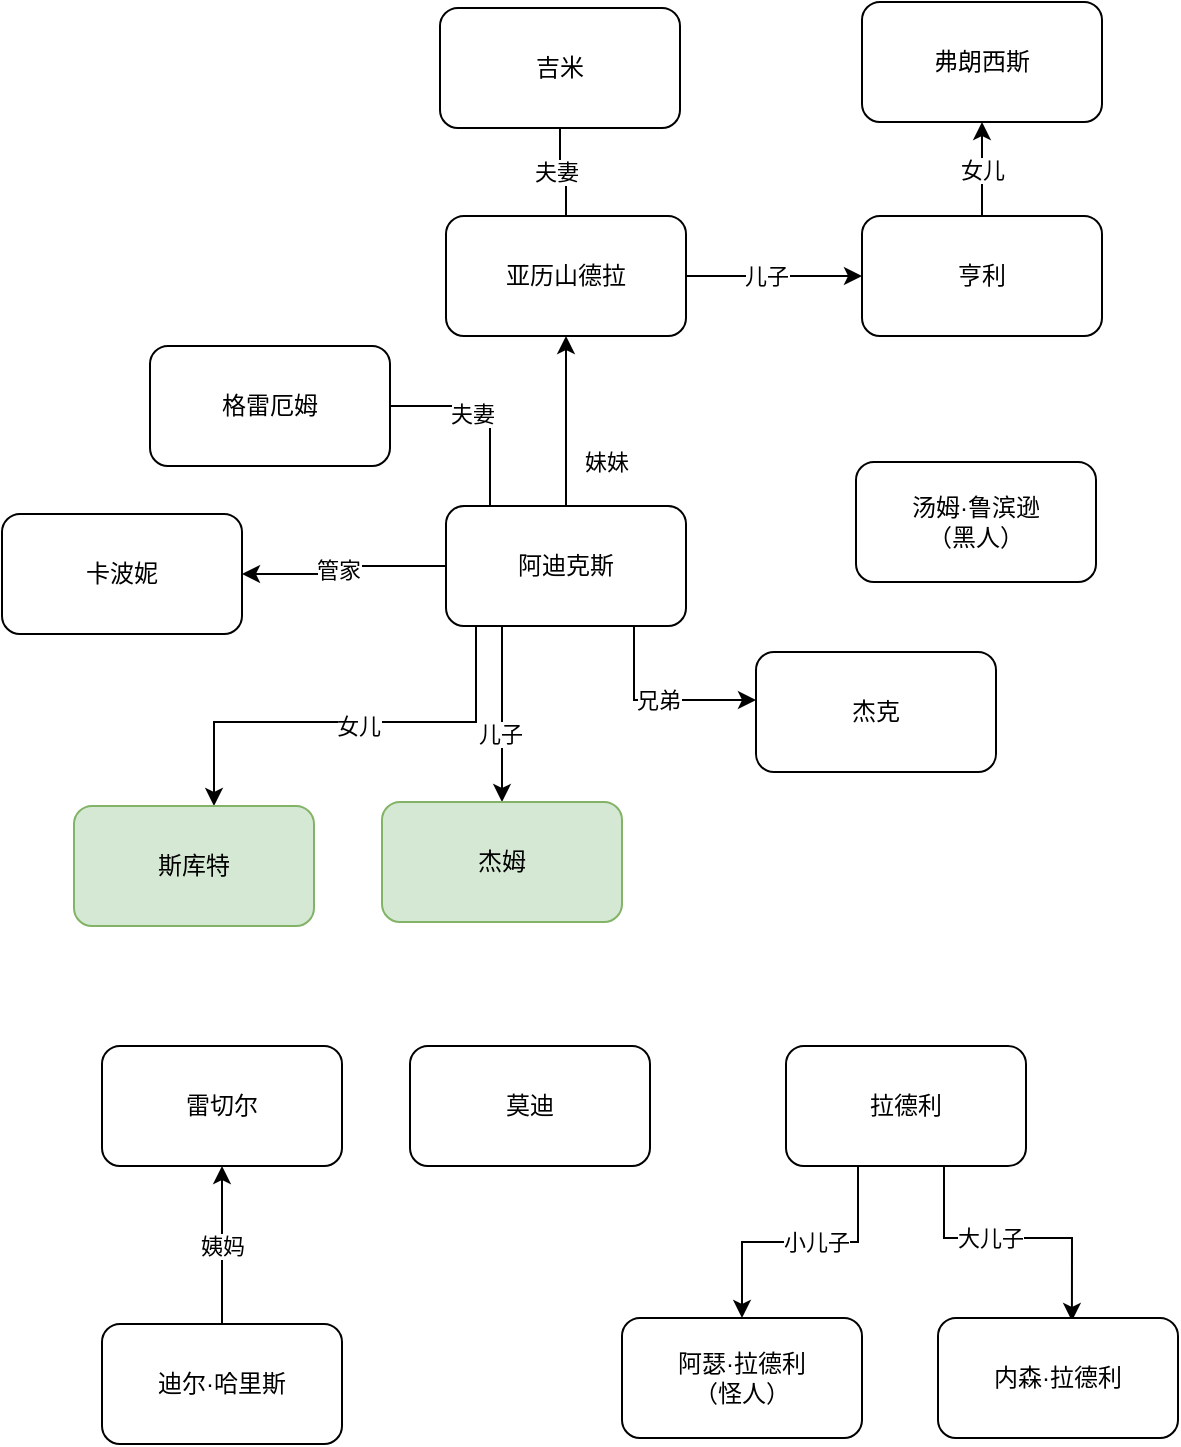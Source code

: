<mxfile version="17.0.0" type="github">
  <diagram id="kwEa-XvYPqHJNM9P5Y8y" name="Page-1">
    <mxGraphModel dx="2079" dy="808" grid="0" gridSize="10" guides="1" tooltips="1" connect="1" arrows="1" fold="1" page="1" pageScale="1" pageWidth="827" pageHeight="1169" math="0" shadow="0">
      <root>
        <mxCell id="0" />
        <mxCell id="1" parent="0" />
        <mxCell id="xIzXu2N2-aK4Hv0oXQ2q-3" value="" style="edgeStyle=orthogonalEdgeStyle;rounded=0;orthogonalLoop=1;jettySize=auto;html=1;" edge="1" parent="1" source="xIzXu2N2-aK4Hv0oXQ2q-1" target="xIzXu2N2-aK4Hv0oXQ2q-2">
          <mxGeometry relative="1" as="geometry">
            <Array as="points">
              <mxPoint x="224" y="406" />
              <mxPoint x="93" y="406" />
            </Array>
          </mxGeometry>
        </mxCell>
        <mxCell id="xIzXu2N2-aK4Hv0oXQ2q-7" value="女儿" style="edgeLabel;html=1;align=center;verticalAlign=middle;resizable=0;points=[];" vertex="1" connectable="0" parent="xIzXu2N2-aK4Hv0oXQ2q-3">
          <mxGeometry x="-0.025" y="2" relative="1" as="geometry">
            <mxPoint as="offset" />
          </mxGeometry>
        </mxCell>
        <mxCell id="xIzXu2N2-aK4Hv0oXQ2q-5" value="" style="edgeStyle=orthogonalEdgeStyle;rounded=0;orthogonalLoop=1;jettySize=auto;html=1;endArrow=none;endFill=0;" edge="1" parent="1" source="xIzXu2N2-aK4Hv0oXQ2q-1" target="xIzXu2N2-aK4Hv0oXQ2q-4">
          <mxGeometry relative="1" as="geometry">
            <Array as="points">
              <mxPoint x="231" y="248" />
            </Array>
          </mxGeometry>
        </mxCell>
        <mxCell id="xIzXu2N2-aK4Hv0oXQ2q-6" value="夫妻" style="edgeLabel;html=1;align=center;verticalAlign=middle;resizable=0;points=[];" vertex="1" connectable="0" parent="xIzXu2N2-aK4Hv0oXQ2q-5">
          <mxGeometry x="0.25" y="1" relative="1" as="geometry">
            <mxPoint x="3" y="3" as="offset" />
          </mxGeometry>
        </mxCell>
        <mxCell id="xIzXu2N2-aK4Hv0oXQ2q-12" value="" style="edgeStyle=orthogonalEdgeStyle;rounded=0;orthogonalLoop=1;jettySize=auto;html=1;endArrow=classic;endFill=1;" edge="1" parent="1" source="xIzXu2N2-aK4Hv0oXQ2q-1" target="xIzXu2N2-aK4Hv0oXQ2q-11">
          <mxGeometry relative="1" as="geometry" />
        </mxCell>
        <mxCell id="xIzXu2N2-aK4Hv0oXQ2q-13" value="妹妹" style="edgeLabel;html=1;align=center;verticalAlign=middle;resizable=0;points=[];" vertex="1" connectable="0" parent="xIzXu2N2-aK4Hv0oXQ2q-12">
          <mxGeometry x="-0.406" y="3" relative="1" as="geometry">
            <mxPoint x="23" y="3" as="offset" />
          </mxGeometry>
        </mxCell>
        <mxCell id="xIzXu2N2-aK4Hv0oXQ2q-24" value="" style="edgeStyle=orthogonalEdgeStyle;rounded=0;orthogonalLoop=1;jettySize=auto;html=1;endArrow=classic;endFill=1;" edge="1" parent="1" source="xIzXu2N2-aK4Hv0oXQ2q-1" target="xIzXu2N2-aK4Hv0oXQ2q-23">
          <mxGeometry relative="1" as="geometry">
            <Array as="points">
              <mxPoint x="303" y="395" />
            </Array>
          </mxGeometry>
        </mxCell>
        <mxCell id="xIzXu2N2-aK4Hv0oXQ2q-25" value="兄弟" style="edgeLabel;html=1;align=center;verticalAlign=middle;resizable=0;points=[];" vertex="1" connectable="0" parent="xIzXu2N2-aK4Hv0oXQ2q-24">
          <mxGeometry x="0.15" y="-3" relative="1" as="geometry">
            <mxPoint x="-8" y="-3" as="offset" />
          </mxGeometry>
        </mxCell>
        <mxCell id="xIzXu2N2-aK4Hv0oXQ2q-27" style="edgeStyle=orthogonalEdgeStyle;rounded=0;orthogonalLoop=1;jettySize=auto;html=1;entryX=1;entryY=0.5;entryDx=0;entryDy=0;endArrow=classic;endFill=1;" edge="1" parent="1" source="xIzXu2N2-aK4Hv0oXQ2q-1" target="xIzXu2N2-aK4Hv0oXQ2q-26">
          <mxGeometry relative="1" as="geometry" />
        </mxCell>
        <mxCell id="xIzXu2N2-aK4Hv0oXQ2q-28" value="管家" style="edgeLabel;html=1;align=center;verticalAlign=middle;resizable=0;points=[];" vertex="1" connectable="0" parent="xIzXu2N2-aK4Hv0oXQ2q-27">
          <mxGeometry x="0.103" y="-2" relative="1" as="geometry">
            <mxPoint as="offset" />
          </mxGeometry>
        </mxCell>
        <mxCell id="xIzXu2N2-aK4Hv0oXQ2q-42" style="edgeStyle=orthogonalEdgeStyle;rounded=0;orthogonalLoop=1;jettySize=auto;html=1;entryX=0.5;entryY=0;entryDx=0;entryDy=0;startArrow=none;startFill=0;endArrow=classic;endFill=1;" edge="1" parent="1" source="xIzXu2N2-aK4Hv0oXQ2q-1" target="xIzXu2N2-aK4Hv0oXQ2q-8">
          <mxGeometry relative="1" as="geometry">
            <Array as="points">
              <mxPoint x="237" y="381" />
              <mxPoint x="237" y="381" />
            </Array>
          </mxGeometry>
        </mxCell>
        <mxCell id="xIzXu2N2-aK4Hv0oXQ2q-43" value="儿子" style="edgeLabel;html=1;align=center;verticalAlign=middle;resizable=0;points=[];" vertex="1" connectable="0" parent="xIzXu2N2-aK4Hv0oXQ2q-42">
          <mxGeometry x="0.227" y="-1" relative="1" as="geometry">
            <mxPoint as="offset" />
          </mxGeometry>
        </mxCell>
        <mxCell id="xIzXu2N2-aK4Hv0oXQ2q-1" value="阿迪克斯" style="rounded=1;whiteSpace=wrap;html=1;" vertex="1" parent="1">
          <mxGeometry x="209" y="298" width="120" height="60" as="geometry" />
        </mxCell>
        <mxCell id="xIzXu2N2-aK4Hv0oXQ2q-2" value="斯库特" style="rounded=1;whiteSpace=wrap;html=1;fillColor=#d5e8d4;strokeColor=#82b366;" vertex="1" parent="1">
          <mxGeometry x="23" y="448" width="120" height="60" as="geometry" />
        </mxCell>
        <mxCell id="xIzXu2N2-aK4Hv0oXQ2q-4" value="格雷厄姆" style="rounded=1;whiteSpace=wrap;html=1;" vertex="1" parent="1">
          <mxGeometry x="61" y="218" width="120" height="60" as="geometry" />
        </mxCell>
        <mxCell id="xIzXu2N2-aK4Hv0oXQ2q-8" value="杰姆" style="rounded=1;whiteSpace=wrap;html=1;fillColor=#d5e8d4;strokeColor=#82b366;" vertex="1" parent="1">
          <mxGeometry x="177" y="446" width="120" height="60" as="geometry" />
        </mxCell>
        <mxCell id="xIzXu2N2-aK4Hv0oXQ2q-15" value="" style="edgeStyle=orthogonalEdgeStyle;rounded=0;orthogonalLoop=1;jettySize=auto;html=1;endArrow=none;endFill=0;" edge="1" parent="1" source="xIzXu2N2-aK4Hv0oXQ2q-11" target="xIzXu2N2-aK4Hv0oXQ2q-14">
          <mxGeometry relative="1" as="geometry" />
        </mxCell>
        <mxCell id="xIzXu2N2-aK4Hv0oXQ2q-16" value="夫妻" style="edgeLabel;html=1;align=center;verticalAlign=middle;resizable=0;points=[];" vertex="1" connectable="0" parent="xIzXu2N2-aK4Hv0oXQ2q-15">
          <mxGeometry x="0.1" y="1" relative="1" as="geometry">
            <mxPoint x="-1" y="1" as="offset" />
          </mxGeometry>
        </mxCell>
        <mxCell id="xIzXu2N2-aK4Hv0oXQ2q-18" value="" style="edgeStyle=orthogonalEdgeStyle;rounded=0;orthogonalLoop=1;jettySize=auto;html=1;endArrow=classic;endFill=1;entryX=0;entryY=0.5;entryDx=0;entryDy=0;exitX=1;exitY=0.5;exitDx=0;exitDy=0;" edge="1" parent="1" source="xIzXu2N2-aK4Hv0oXQ2q-11" target="xIzXu2N2-aK4Hv0oXQ2q-17">
          <mxGeometry relative="1" as="geometry">
            <Array as="points">
              <mxPoint x="412" y="183" />
            </Array>
          </mxGeometry>
        </mxCell>
        <mxCell id="xIzXu2N2-aK4Hv0oXQ2q-19" value="儿子" style="edgeLabel;html=1;align=center;verticalAlign=middle;resizable=0;points=[];" vertex="1" connectable="0" parent="xIzXu2N2-aK4Hv0oXQ2q-18">
          <mxGeometry x="0.111" y="4" relative="1" as="geometry">
            <mxPoint x="-9" y="4" as="offset" />
          </mxGeometry>
        </mxCell>
        <mxCell id="xIzXu2N2-aK4Hv0oXQ2q-11" value="亚历山德拉" style="rounded=1;whiteSpace=wrap;html=1;" vertex="1" parent="1">
          <mxGeometry x="209" y="153" width="120" height="60" as="geometry" />
        </mxCell>
        <mxCell id="xIzXu2N2-aK4Hv0oXQ2q-14" value="吉米" style="rounded=1;whiteSpace=wrap;html=1;" vertex="1" parent="1">
          <mxGeometry x="206" y="49" width="120" height="60" as="geometry" />
        </mxCell>
        <mxCell id="xIzXu2N2-aK4Hv0oXQ2q-21" value="" style="edgeStyle=orthogonalEdgeStyle;rounded=0;orthogonalLoop=1;jettySize=auto;html=1;endArrow=classic;endFill=1;" edge="1" parent="1" source="xIzXu2N2-aK4Hv0oXQ2q-17" target="xIzXu2N2-aK4Hv0oXQ2q-20">
          <mxGeometry relative="1" as="geometry" />
        </mxCell>
        <mxCell id="xIzXu2N2-aK4Hv0oXQ2q-22" value="女儿" style="edgeLabel;html=1;align=center;verticalAlign=middle;resizable=0;points=[];" vertex="1" connectable="0" parent="xIzXu2N2-aK4Hv0oXQ2q-21">
          <mxGeometry x="-0.229" y="-3" relative="1" as="geometry">
            <mxPoint x="-3" y="-5" as="offset" />
          </mxGeometry>
        </mxCell>
        <mxCell id="xIzXu2N2-aK4Hv0oXQ2q-17" value="亨利" style="rounded=1;whiteSpace=wrap;html=1;" vertex="1" parent="1">
          <mxGeometry x="417" y="153" width="120" height="60" as="geometry" />
        </mxCell>
        <mxCell id="xIzXu2N2-aK4Hv0oXQ2q-20" value="弗朗西斯" style="rounded=1;whiteSpace=wrap;html=1;" vertex="1" parent="1">
          <mxGeometry x="417" y="46" width="120" height="60" as="geometry" />
        </mxCell>
        <mxCell id="xIzXu2N2-aK4Hv0oXQ2q-23" value="杰克" style="rounded=1;whiteSpace=wrap;html=1;" vertex="1" parent="1">
          <mxGeometry x="364" y="371" width="120" height="60" as="geometry" />
        </mxCell>
        <mxCell id="xIzXu2N2-aK4Hv0oXQ2q-26" value="卡波妮" style="rounded=1;whiteSpace=wrap;html=1;" vertex="1" parent="1">
          <mxGeometry x="-13" y="302" width="120" height="60" as="geometry" />
        </mxCell>
        <mxCell id="xIzXu2N2-aK4Hv0oXQ2q-31" value="姨妈" style="edgeStyle=orthogonalEdgeStyle;rounded=0;orthogonalLoop=1;jettySize=auto;html=1;endArrow=none;endFill=0;startArrow=classic;startFill=1;" edge="1" parent="1" source="xIzXu2N2-aK4Hv0oXQ2q-29" target="xIzXu2N2-aK4Hv0oXQ2q-30">
          <mxGeometry relative="1" as="geometry" />
        </mxCell>
        <mxCell id="xIzXu2N2-aK4Hv0oXQ2q-29" value="雷切尔" style="rounded=1;whiteSpace=wrap;html=1;" vertex="1" parent="1">
          <mxGeometry x="37" y="568" width="120" height="60" as="geometry" />
        </mxCell>
        <mxCell id="xIzXu2N2-aK4Hv0oXQ2q-30" value="迪尔·哈里斯" style="rounded=1;whiteSpace=wrap;html=1;" vertex="1" parent="1">
          <mxGeometry x="37" y="707" width="120" height="60" as="geometry" />
        </mxCell>
        <mxCell id="xIzXu2N2-aK4Hv0oXQ2q-32" value="莫迪" style="rounded=1;whiteSpace=wrap;html=1;" vertex="1" parent="1">
          <mxGeometry x="191" y="568" width="120" height="60" as="geometry" />
        </mxCell>
        <mxCell id="xIzXu2N2-aK4Hv0oXQ2q-35" value="" style="edgeStyle=orthogonalEdgeStyle;rounded=0;orthogonalLoop=1;jettySize=auto;html=1;startArrow=none;startFill=0;endArrow=classic;endFill=1;" edge="1" parent="1" source="xIzXu2N2-aK4Hv0oXQ2q-33" target="xIzXu2N2-aK4Hv0oXQ2q-34">
          <mxGeometry relative="1" as="geometry">
            <Array as="points">
              <mxPoint x="415" y="666" />
              <mxPoint x="357" y="666" />
            </Array>
          </mxGeometry>
        </mxCell>
        <mxCell id="xIzXu2N2-aK4Hv0oXQ2q-38" value="小儿子" style="edgeLabel;html=1;align=center;verticalAlign=middle;resizable=0;points=[];" vertex="1" connectable="0" parent="xIzXu2N2-aK4Hv0oXQ2q-35">
          <mxGeometry x="-0.16" y="3" relative="1" as="geometry">
            <mxPoint x="-3" y="-3" as="offset" />
          </mxGeometry>
        </mxCell>
        <mxCell id="xIzXu2N2-aK4Hv0oXQ2q-39" style="edgeStyle=orthogonalEdgeStyle;rounded=0;orthogonalLoop=1;jettySize=auto;html=1;entryX=0.558;entryY=0.025;entryDx=0;entryDy=0;entryPerimeter=0;startArrow=none;startFill=0;endArrow=classic;endFill=1;" edge="1" parent="1" source="xIzXu2N2-aK4Hv0oXQ2q-33" target="xIzXu2N2-aK4Hv0oXQ2q-37">
          <mxGeometry relative="1" as="geometry">
            <Array as="points">
              <mxPoint x="458" y="664" />
              <mxPoint x="522" y="664" />
            </Array>
          </mxGeometry>
        </mxCell>
        <mxCell id="xIzXu2N2-aK4Hv0oXQ2q-40" value="大儿子" style="edgeLabel;html=1;align=center;verticalAlign=middle;resizable=0;points=[];" vertex="1" connectable="0" parent="xIzXu2N2-aK4Hv0oXQ2q-39">
          <mxGeometry x="0.241" y="4" relative="1" as="geometry">
            <mxPoint x="-29" y="4" as="offset" />
          </mxGeometry>
        </mxCell>
        <mxCell id="xIzXu2N2-aK4Hv0oXQ2q-33" value="拉德利" style="rounded=1;whiteSpace=wrap;html=1;" vertex="1" parent="1">
          <mxGeometry x="379" y="568" width="120" height="60" as="geometry" />
        </mxCell>
        <mxCell id="xIzXu2N2-aK4Hv0oXQ2q-34" value="阿瑟·拉德利&lt;br&gt;（怪人）" style="rounded=1;whiteSpace=wrap;html=1;" vertex="1" parent="1">
          <mxGeometry x="297" y="704" width="120" height="60" as="geometry" />
        </mxCell>
        <mxCell id="xIzXu2N2-aK4Hv0oXQ2q-37" value="内森·拉德利" style="rounded=1;whiteSpace=wrap;html=1;" vertex="1" parent="1">
          <mxGeometry x="455" y="704" width="120" height="60" as="geometry" />
        </mxCell>
        <mxCell id="xIzXu2N2-aK4Hv0oXQ2q-41" value="汤姆·鲁滨逊&lt;br&gt;（黑人）" style="rounded=1;whiteSpace=wrap;html=1;" vertex="1" parent="1">
          <mxGeometry x="414" y="276" width="120" height="60" as="geometry" />
        </mxCell>
      </root>
    </mxGraphModel>
  </diagram>
</mxfile>
